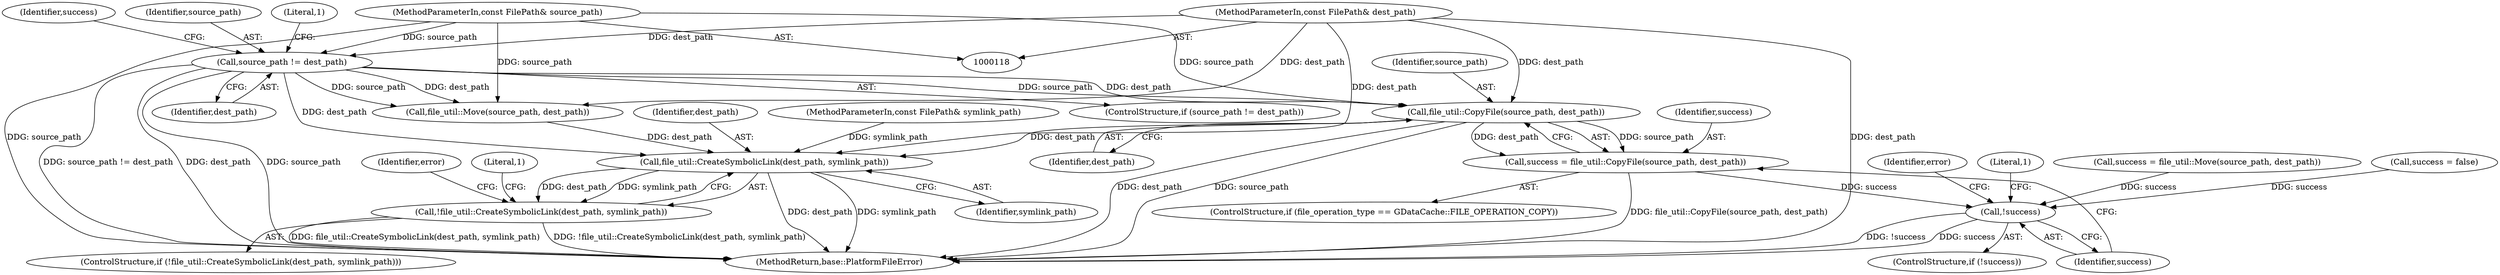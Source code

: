 digraph "0_Chrome_baef1ffd73db183ca50c854e1779ed7f6e5100a8_1@API" {
"1000150" [label="(Call,file_util::CopyFile(source_path, dest_path))"];
"1000126" [label="(Call,source_path != dest_path)"];
"1000119" [label="(MethodParameterIn,const FilePath& source_path)"];
"1000120" [label="(MethodParameterIn,const FilePath& dest_path)"];
"1000148" [label="(Call,success = file_util::CopyFile(source_path, dest_path))"];
"1000154" [label="(Call,!success)"];
"1000244" [label="(Call,file_util::CreateSymbolicLink(dest_path, symlink_path))"];
"1000243" [label="(Call,!file_util::CreateSymbolicLink(dest_path, symlink_path))"];
"1000148" [label="(Call,success = file_util::CopyFile(source_path, dest_path))"];
"1000151" [label="(Identifier,source_path)"];
"1000279" [label="(MethodReturn,base::PlatformFileError)"];
"1000125" [label="(ControlStructure,if (source_path != dest_path))"];
"1000245" [label="(Identifier,dest_path)"];
"1000243" [label="(Call,!file_util::CreateSymbolicLink(dest_path, symlink_path))"];
"1000246" [label="(Identifier,symlink_path)"];
"1000132" [label="(Identifier,success)"];
"1000120" [label="(MethodParameterIn,const FilePath& dest_path)"];
"1000127" [label="(Identifier,source_path)"];
"1000144" [label="(ControlStructure,if (file_operation_type == GDataCache::FILE_OPERATION_COPY))"];
"1000131" [label="(Call,success = false)"];
"1000159" [label="(Identifier,error)"];
"1000152" [label="(Identifier,dest_path)"];
"1000185" [label="(Literal,1)"];
"1000150" [label="(Call,file_util::CopyFile(source_path, dest_path))"];
"1000244" [label="(Call,file_util::CreateSymbolicLink(dest_path, symlink_path))"];
"1000140" [label="(Call,file_util::Move(source_path, dest_path))"];
"1000242" [label="(ControlStructure,if (!file_util::CreateSymbolicLink(dest_path, symlink_path)))"];
"1000202" [label="(Literal,1)"];
"1000153" [label="(ControlStructure,if (!success))"];
"1000119" [label="(MethodParameterIn,const FilePath& source_path)"];
"1000250" [label="(Identifier,error)"];
"1000155" [label="(Identifier,success)"];
"1000149" [label="(Identifier,success)"];
"1000122" [label="(MethodParameterIn,const FilePath& symlink_path)"];
"1000126" [label="(Call,source_path != dest_path)"];
"1000138" [label="(Call,success = file_util::Move(source_path, dest_path))"];
"1000269" [label="(Literal,1)"];
"1000154" [label="(Call,!success)"];
"1000128" [label="(Identifier,dest_path)"];
"1000150" -> "1000148"  [label="AST: "];
"1000150" -> "1000152"  [label="CFG: "];
"1000151" -> "1000150"  [label="AST: "];
"1000152" -> "1000150"  [label="AST: "];
"1000148" -> "1000150"  [label="CFG: "];
"1000150" -> "1000279"  [label="DDG: source_path"];
"1000150" -> "1000279"  [label="DDG: dest_path"];
"1000150" -> "1000148"  [label="DDG: source_path"];
"1000150" -> "1000148"  [label="DDG: dest_path"];
"1000126" -> "1000150"  [label="DDG: source_path"];
"1000126" -> "1000150"  [label="DDG: dest_path"];
"1000119" -> "1000150"  [label="DDG: source_path"];
"1000120" -> "1000150"  [label="DDG: dest_path"];
"1000150" -> "1000244"  [label="DDG: dest_path"];
"1000126" -> "1000125"  [label="AST: "];
"1000126" -> "1000128"  [label="CFG: "];
"1000127" -> "1000126"  [label="AST: "];
"1000128" -> "1000126"  [label="AST: "];
"1000132" -> "1000126"  [label="CFG: "];
"1000202" -> "1000126"  [label="CFG: "];
"1000126" -> "1000279"  [label="DDG: source_path"];
"1000126" -> "1000279"  [label="DDG: source_path != dest_path"];
"1000126" -> "1000279"  [label="DDG: dest_path"];
"1000119" -> "1000126"  [label="DDG: source_path"];
"1000120" -> "1000126"  [label="DDG: dest_path"];
"1000126" -> "1000140"  [label="DDG: source_path"];
"1000126" -> "1000140"  [label="DDG: dest_path"];
"1000126" -> "1000244"  [label="DDG: dest_path"];
"1000119" -> "1000118"  [label="AST: "];
"1000119" -> "1000279"  [label="DDG: source_path"];
"1000119" -> "1000140"  [label="DDG: source_path"];
"1000120" -> "1000118"  [label="AST: "];
"1000120" -> "1000279"  [label="DDG: dest_path"];
"1000120" -> "1000140"  [label="DDG: dest_path"];
"1000120" -> "1000244"  [label="DDG: dest_path"];
"1000148" -> "1000144"  [label="AST: "];
"1000149" -> "1000148"  [label="AST: "];
"1000155" -> "1000148"  [label="CFG: "];
"1000148" -> "1000279"  [label="DDG: file_util::CopyFile(source_path, dest_path)"];
"1000148" -> "1000154"  [label="DDG: success"];
"1000154" -> "1000153"  [label="AST: "];
"1000154" -> "1000155"  [label="CFG: "];
"1000155" -> "1000154"  [label="AST: "];
"1000159" -> "1000154"  [label="CFG: "];
"1000185" -> "1000154"  [label="CFG: "];
"1000154" -> "1000279"  [label="DDG: success"];
"1000154" -> "1000279"  [label="DDG: !success"];
"1000131" -> "1000154"  [label="DDG: success"];
"1000138" -> "1000154"  [label="DDG: success"];
"1000244" -> "1000243"  [label="AST: "];
"1000244" -> "1000246"  [label="CFG: "];
"1000245" -> "1000244"  [label="AST: "];
"1000246" -> "1000244"  [label="AST: "];
"1000243" -> "1000244"  [label="CFG: "];
"1000244" -> "1000279"  [label="DDG: dest_path"];
"1000244" -> "1000279"  [label="DDG: symlink_path"];
"1000244" -> "1000243"  [label="DDG: dest_path"];
"1000244" -> "1000243"  [label="DDG: symlink_path"];
"1000140" -> "1000244"  [label="DDG: dest_path"];
"1000122" -> "1000244"  [label="DDG: symlink_path"];
"1000243" -> "1000242"  [label="AST: "];
"1000250" -> "1000243"  [label="CFG: "];
"1000269" -> "1000243"  [label="CFG: "];
"1000243" -> "1000279"  [label="DDG: file_util::CreateSymbolicLink(dest_path, symlink_path)"];
"1000243" -> "1000279"  [label="DDG: !file_util::CreateSymbolicLink(dest_path, symlink_path)"];
}
